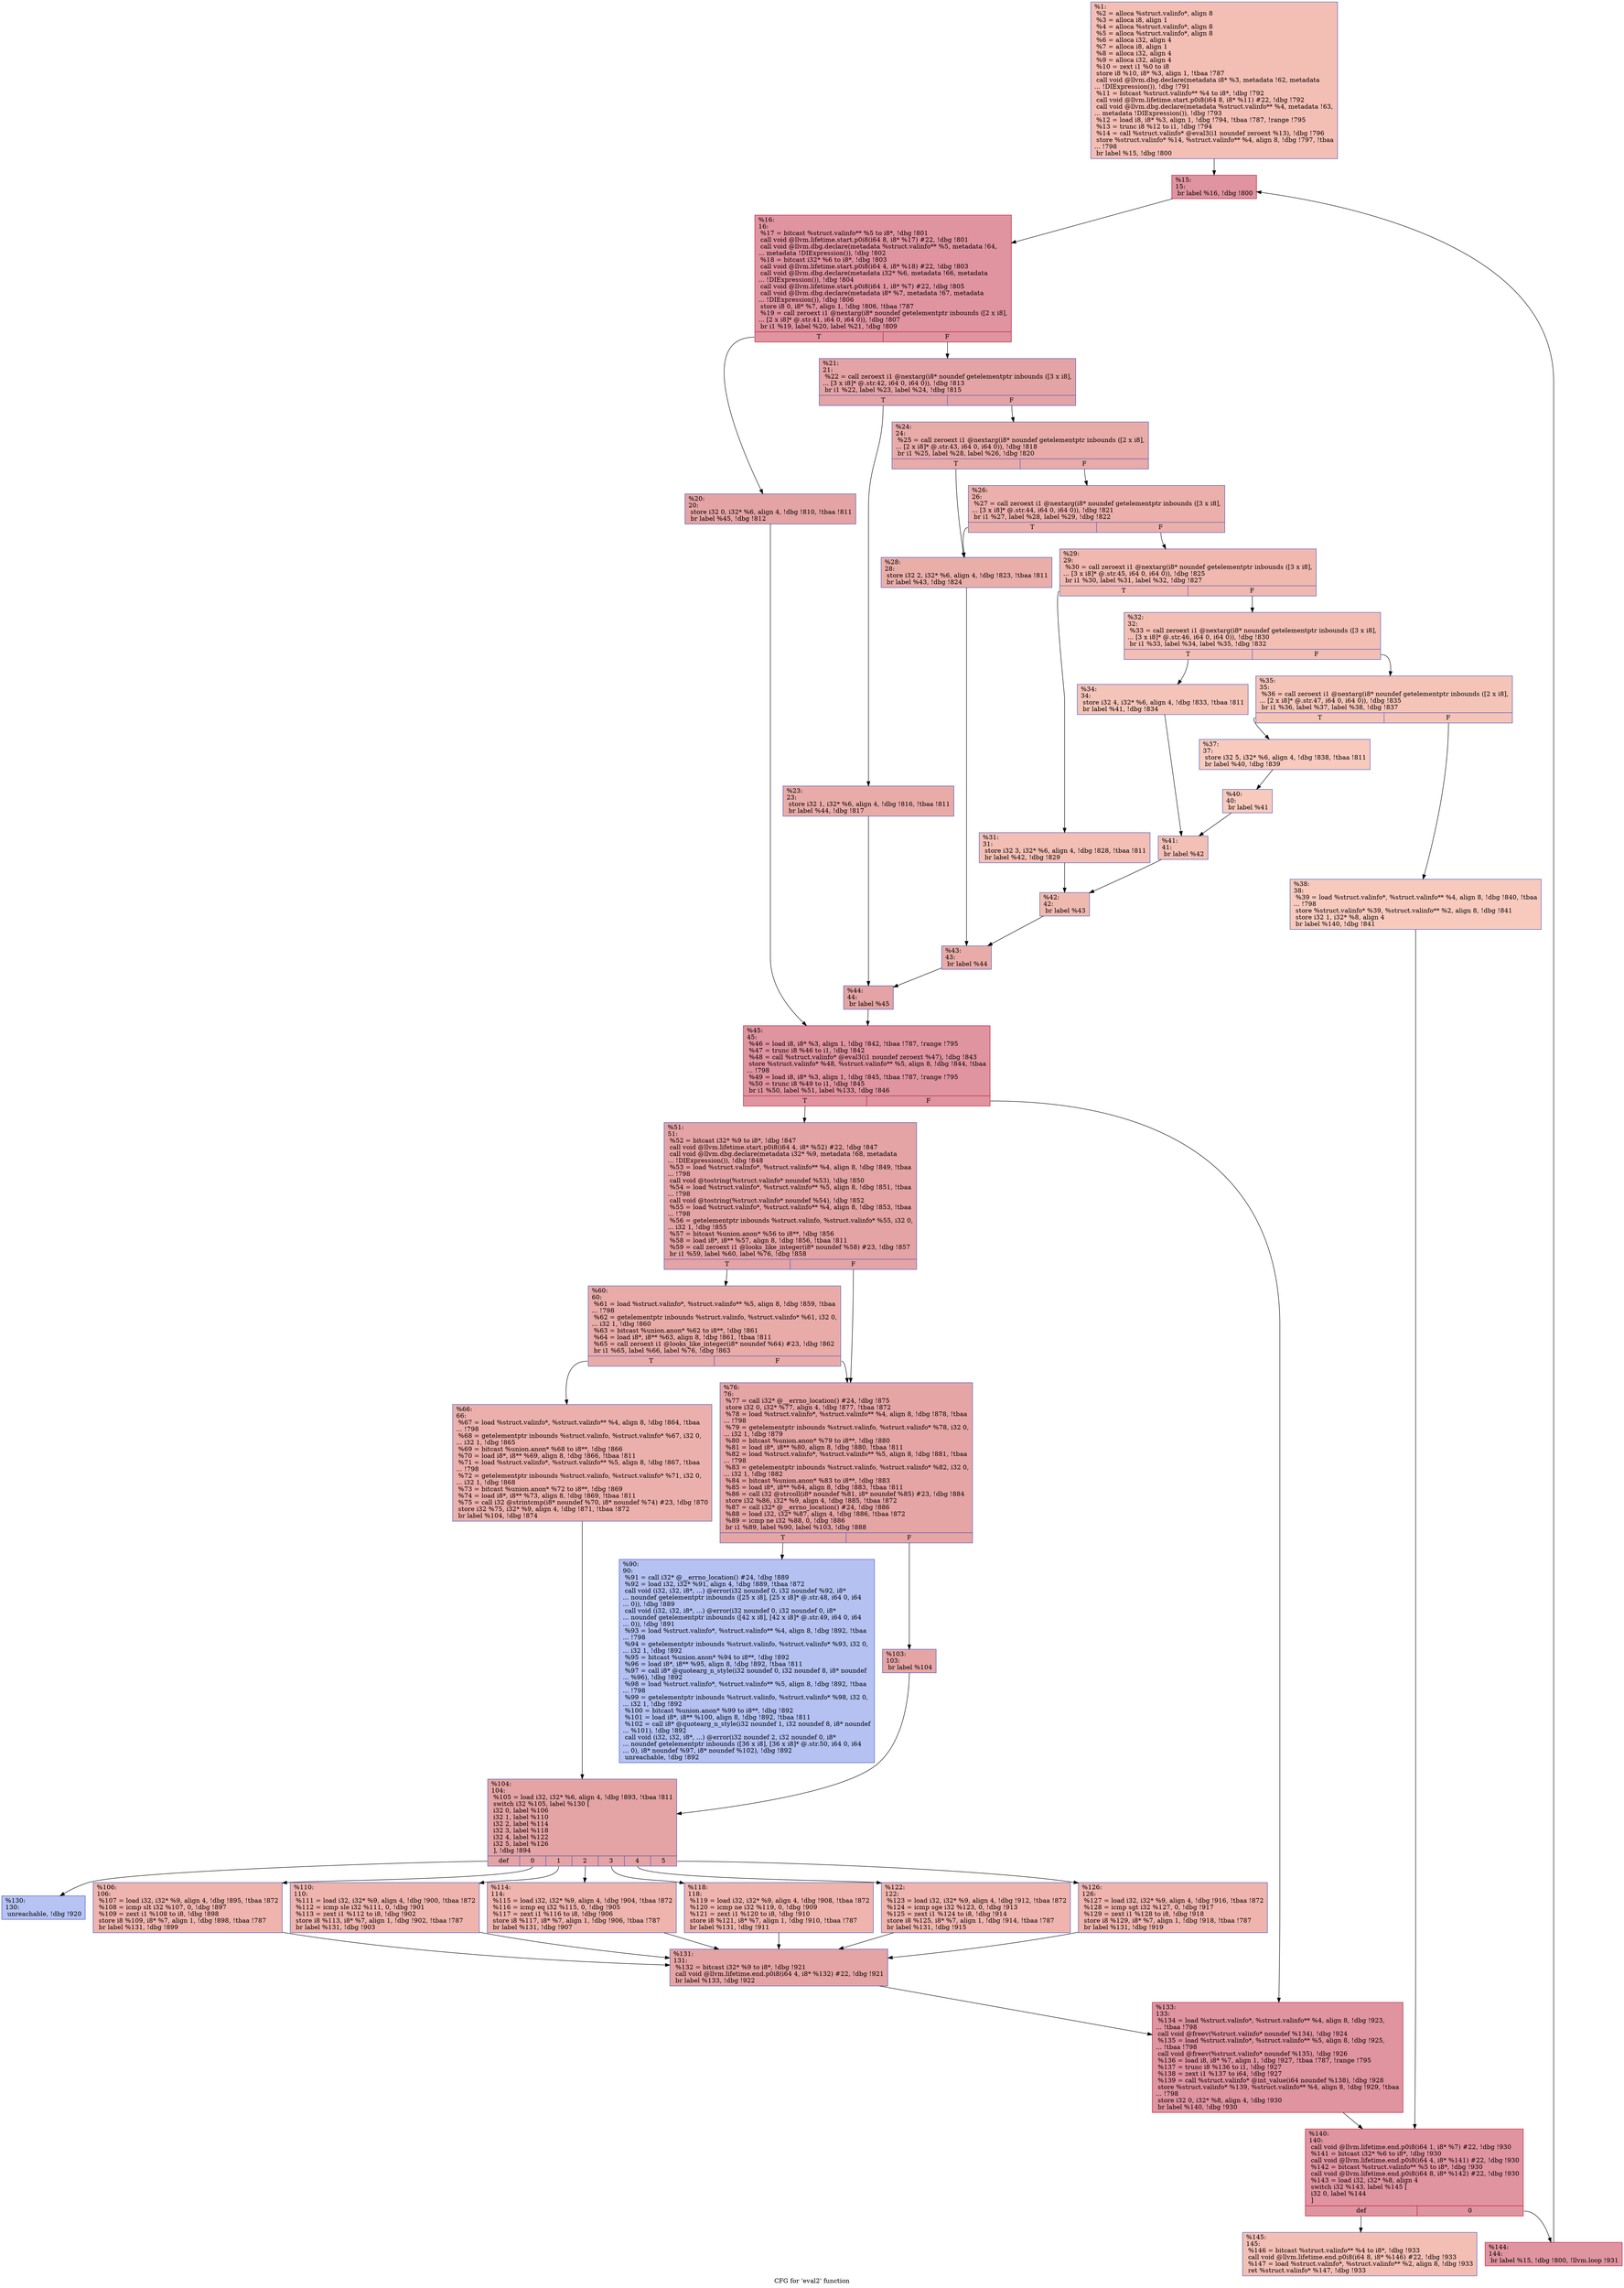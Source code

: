digraph "CFG for 'eval2' function" {
	label="CFG for 'eval2' function";

	Node0x24e21f0 [shape=record,color="#3d50c3ff", style=filled, fillcolor="#e36c5570",label="{%1:\l  %2 = alloca %struct.valinfo*, align 8\l  %3 = alloca i8, align 1\l  %4 = alloca %struct.valinfo*, align 8\l  %5 = alloca %struct.valinfo*, align 8\l  %6 = alloca i32, align 4\l  %7 = alloca i8, align 1\l  %8 = alloca i32, align 4\l  %9 = alloca i32, align 4\l  %10 = zext i1 %0 to i8\l  store i8 %10, i8* %3, align 1, !tbaa !787\l  call void @llvm.dbg.declare(metadata i8* %3, metadata !62, metadata\l... !DIExpression()), !dbg !791\l  %11 = bitcast %struct.valinfo** %4 to i8*, !dbg !792\l  call void @llvm.lifetime.start.p0i8(i64 8, i8* %11) #22, !dbg !792\l  call void @llvm.dbg.declare(metadata %struct.valinfo** %4, metadata !63,\l... metadata !DIExpression()), !dbg !793\l  %12 = load i8, i8* %3, align 1, !dbg !794, !tbaa !787, !range !795\l  %13 = trunc i8 %12 to i1, !dbg !794\l  %14 = call %struct.valinfo* @eval3(i1 noundef zeroext %13), !dbg !796\l  store %struct.valinfo* %14, %struct.valinfo** %4, align 8, !dbg !797, !tbaa\l... !798\l  br label %15, !dbg !800\l}"];
	Node0x24e21f0 -> Node0x24f5d60;
	Node0x24f5d60 [shape=record,color="#b70d28ff", style=filled, fillcolor="#b70d2870",label="{%15:\l15:                                               \l  br label %16, !dbg !800\l}"];
	Node0x24f5d60 -> Node0x24f5db0;
	Node0x24f5db0 [shape=record,color="#b70d28ff", style=filled, fillcolor="#b70d2870",label="{%16:\l16:                                               \l  %17 = bitcast %struct.valinfo** %5 to i8*, !dbg !801\l  call void @llvm.lifetime.start.p0i8(i64 8, i8* %17) #22, !dbg !801\l  call void @llvm.dbg.declare(metadata %struct.valinfo** %5, metadata !64,\l... metadata !DIExpression()), !dbg !802\l  %18 = bitcast i32* %6 to i8*, !dbg !803\l  call void @llvm.lifetime.start.p0i8(i64 4, i8* %18) #22, !dbg !803\l  call void @llvm.dbg.declare(metadata i32* %6, metadata !66, metadata\l... !DIExpression()), !dbg !804\l  call void @llvm.lifetime.start.p0i8(i64 1, i8* %7) #22, !dbg !805\l  call void @llvm.dbg.declare(metadata i8* %7, metadata !67, metadata\l... !DIExpression()), !dbg !806\l  store i8 0, i8* %7, align 1, !dbg !806, !tbaa !787\l  %19 = call zeroext i1 @nextarg(i8* noundef getelementptr inbounds ([2 x i8],\l... [2 x i8]* @.str.41, i64 0, i64 0)), !dbg !807\l  br i1 %19, label %20, label %21, !dbg !809\l|{<s0>T|<s1>F}}"];
	Node0x24f5db0:s0 -> Node0x24f5e00;
	Node0x24f5db0:s1 -> Node0x24f5e50;
	Node0x24f5e00 [shape=record,color="#3d50c3ff", style=filled, fillcolor="#c32e3170",label="{%20:\l20:                                               \l  store i32 0, i32* %6, align 4, !dbg !810, !tbaa !811\l  br label %45, !dbg !812\l}"];
	Node0x24f5e00 -> Node0x24f63a0;
	Node0x24f5e50 [shape=record,color="#3d50c3ff", style=filled, fillcolor="#c32e3170",label="{%21:\l21:                                               \l  %22 = call zeroext i1 @nextarg(i8* noundef getelementptr inbounds ([3 x i8],\l... [3 x i8]* @.str.42, i64 0, i64 0)), !dbg !813\l  br i1 %22, label %23, label %24, !dbg !815\l|{<s0>T|<s1>F}}"];
	Node0x24f5e50:s0 -> Node0x24f5ea0;
	Node0x24f5e50:s1 -> Node0x24f5ef0;
	Node0x24f5ea0 [shape=record,color="#3d50c3ff", style=filled, fillcolor="#cc403a70",label="{%23:\l23:                                               \l  store i32 1, i32* %6, align 4, !dbg !816, !tbaa !811\l  br label %44, !dbg !817\l}"];
	Node0x24f5ea0 -> Node0x24f6350;
	Node0x24f5ef0 [shape=record,color="#3d50c3ff", style=filled, fillcolor="#cc403a70",label="{%24:\l24:                                               \l  %25 = call zeroext i1 @nextarg(i8* noundef getelementptr inbounds ([2 x i8],\l... [2 x i8]* @.str.43, i64 0, i64 0)), !dbg !818\l  br i1 %25, label %28, label %26, !dbg !820\l|{<s0>T|<s1>F}}"];
	Node0x24f5ef0:s0 -> Node0x24f5f90;
	Node0x24f5ef0:s1 -> Node0x24f5f40;
	Node0x24f5f40 [shape=record,color="#3d50c3ff", style=filled, fillcolor="#d24b4070",label="{%26:\l26:                                               \l  %27 = call zeroext i1 @nextarg(i8* noundef getelementptr inbounds ([3 x i8],\l... [3 x i8]* @.str.44, i64 0, i64 0)), !dbg !821\l  br i1 %27, label %28, label %29, !dbg !822\l|{<s0>T|<s1>F}}"];
	Node0x24f5f40:s0 -> Node0x24f5f90;
	Node0x24f5f40:s1 -> Node0x24f5fe0;
	Node0x24f5f90 [shape=record,color="#3d50c3ff", style=filled, fillcolor="#d0473d70",label="{%28:\l28:                                               \l  store i32 2, i32* %6, align 4, !dbg !823, !tbaa !811\l  br label %43, !dbg !824\l}"];
	Node0x24f5f90 -> Node0x24f6300;
	Node0x24f5fe0 [shape=record,color="#3d50c3ff", style=filled, fillcolor="#dc5d4a70",label="{%29:\l29:                                               \l  %30 = call zeroext i1 @nextarg(i8* noundef getelementptr inbounds ([3 x i8],\l... [3 x i8]* @.str.45, i64 0, i64 0)), !dbg !825\l  br i1 %30, label %31, label %32, !dbg !827\l|{<s0>T|<s1>F}}"];
	Node0x24f5fe0:s0 -> Node0x24f6030;
	Node0x24f5fe0:s1 -> Node0x24f6080;
	Node0x24f6030 [shape=record,color="#3d50c3ff", style=filled, fillcolor="#e36c5570",label="{%31:\l31:                                               \l  store i32 3, i32* %6, align 4, !dbg !828, !tbaa !811\l  br label %42, !dbg !829\l}"];
	Node0x24f6030 -> Node0x24f62b0;
	Node0x24f6080 [shape=record,color="#3d50c3ff", style=filled, fillcolor="#e36c5570",label="{%32:\l32:                                               \l  %33 = call zeroext i1 @nextarg(i8* noundef getelementptr inbounds ([3 x i8],\l... [3 x i8]* @.str.46, i64 0, i64 0)), !dbg !830\l  br i1 %33, label %34, label %35, !dbg !832\l|{<s0>T|<s1>F}}"];
	Node0x24f6080:s0 -> Node0x24f60d0;
	Node0x24f6080:s1 -> Node0x24f6120;
	Node0x24f60d0 [shape=record,color="#3d50c3ff", style=filled, fillcolor="#e97a5f70",label="{%34:\l34:                                               \l  store i32 4, i32* %6, align 4, !dbg !833, !tbaa !811\l  br label %41, !dbg !834\l}"];
	Node0x24f60d0 -> Node0x24f6260;
	Node0x24f6120 [shape=record,color="#3d50c3ff", style=filled, fillcolor="#e97a5f70",label="{%35:\l35:                                               \l  %36 = call zeroext i1 @nextarg(i8* noundef getelementptr inbounds ([2 x i8],\l... [2 x i8]* @.str.47, i64 0, i64 0)), !dbg !835\l  br i1 %36, label %37, label %38, !dbg !837\l|{<s0>T|<s1>F}}"];
	Node0x24f6120:s0 -> Node0x24f6170;
	Node0x24f6120:s1 -> Node0x24f61c0;
	Node0x24f6170 [shape=record,color="#3d50c3ff", style=filled, fillcolor="#ef886b70",label="{%37:\l37:                                               \l  store i32 5, i32* %6, align 4, !dbg !838, !tbaa !811\l  br label %40, !dbg !839\l}"];
	Node0x24f6170 -> Node0x24f6210;
	Node0x24f61c0 [shape=record,color="#3d50c3ff", style=filled, fillcolor="#ef886b70",label="{%38:\l38:                                               \l  %39 = load %struct.valinfo*, %struct.valinfo** %4, align 8, !dbg !840, !tbaa\l... !798\l  store %struct.valinfo* %39, %struct.valinfo** %2, align 8, !dbg !841\l  store i32 1, i32* %8, align 4\l  br label %140, !dbg !841\l}"];
	Node0x24f61c0 -> Node0x24f68f0;
	Node0x24f6210 [shape=record,color="#3d50c3ff", style=filled, fillcolor="#ef886b70",label="{%40:\l40:                                               \l  br label %41\l}"];
	Node0x24f6210 -> Node0x24f6260;
	Node0x24f6260 [shape=record,color="#3d50c3ff", style=filled, fillcolor="#e5705870",label="{%41:\l41:                                               \l  br label %42\l}"];
	Node0x24f6260 -> Node0x24f62b0;
	Node0x24f62b0 [shape=record,color="#3d50c3ff", style=filled, fillcolor="#de614d70",label="{%42:\l42:                                               \l  br label %43\l}"];
	Node0x24f62b0 -> Node0x24f6300;
	Node0x24f6300 [shape=record,color="#3d50c3ff", style=filled, fillcolor="#cc403a70",label="{%43:\l43:                                               \l  br label %44\l}"];
	Node0x24f6300 -> Node0x24f6350;
	Node0x24f6350 [shape=record,color="#3d50c3ff", style=filled, fillcolor="#c32e3170",label="{%44:\l44:                                               \l  br label %45\l}"];
	Node0x24f6350 -> Node0x24f63a0;
	Node0x24f63a0 [shape=record,color="#b70d28ff", style=filled, fillcolor="#b70d2870",label="{%45:\l45:                                               \l  %46 = load i8, i8* %3, align 1, !dbg !842, !tbaa !787, !range !795\l  %47 = trunc i8 %46 to i1, !dbg !842\l  %48 = call %struct.valinfo* @eval3(i1 noundef zeroext %47), !dbg !843\l  store %struct.valinfo* %48, %struct.valinfo** %5, align 8, !dbg !844, !tbaa\l... !798\l  %49 = load i8, i8* %3, align 1, !dbg !845, !tbaa !787, !range !795\l  %50 = trunc i8 %49 to i1, !dbg !845\l  br i1 %50, label %51, label %133, !dbg !846\l|{<s0>T|<s1>F}}"];
	Node0x24f63a0:s0 -> Node0x24f63f0;
	Node0x24f63a0:s1 -> Node0x24f68a0;
	Node0x24f63f0 [shape=record,color="#3d50c3ff", style=filled, fillcolor="#c32e3170",label="{%51:\l51:                                               \l  %52 = bitcast i32* %9 to i8*, !dbg !847\l  call void @llvm.lifetime.start.p0i8(i64 4, i8* %52) #22, !dbg !847\l  call void @llvm.dbg.declare(metadata i32* %9, metadata !68, metadata\l... !DIExpression()), !dbg !848\l  %53 = load %struct.valinfo*, %struct.valinfo** %4, align 8, !dbg !849, !tbaa\l... !798\l  call void @tostring(%struct.valinfo* noundef %53), !dbg !850\l  %54 = load %struct.valinfo*, %struct.valinfo** %5, align 8, !dbg !851, !tbaa\l... !798\l  call void @tostring(%struct.valinfo* noundef %54), !dbg !852\l  %55 = load %struct.valinfo*, %struct.valinfo** %4, align 8, !dbg !853, !tbaa\l... !798\l  %56 = getelementptr inbounds %struct.valinfo, %struct.valinfo* %55, i32 0,\l... i32 1, !dbg !855\l  %57 = bitcast %union.anon* %56 to i8**, !dbg !856\l  %58 = load i8*, i8** %57, align 8, !dbg !856, !tbaa !811\l  %59 = call zeroext i1 @looks_like_integer(i8* noundef %58) #23, !dbg !857\l  br i1 %59, label %60, label %76, !dbg !858\l|{<s0>T|<s1>F}}"];
	Node0x24f63f0:s0 -> Node0x24f6440;
	Node0x24f63f0:s1 -> Node0x24f64e0;
	Node0x24f6440 [shape=record,color="#3d50c3ff", style=filled, fillcolor="#cc403a70",label="{%60:\l60:                                               \l  %61 = load %struct.valinfo*, %struct.valinfo** %5, align 8, !dbg !859, !tbaa\l... !798\l  %62 = getelementptr inbounds %struct.valinfo, %struct.valinfo* %61, i32 0,\l... i32 1, !dbg !860\l  %63 = bitcast %union.anon* %62 to i8**, !dbg !861\l  %64 = load i8*, i8** %63, align 8, !dbg !861, !tbaa !811\l  %65 = call zeroext i1 @looks_like_integer(i8* noundef %64) #23, !dbg !862\l  br i1 %65, label %66, label %76, !dbg !863\l|{<s0>T|<s1>F}}"];
	Node0x24f6440:s0 -> Node0x24f6490;
	Node0x24f6440:s1 -> Node0x24f64e0;
	Node0x24f6490 [shape=record,color="#3d50c3ff", style=filled, fillcolor="#d24b4070",label="{%66:\l66:                                               \l  %67 = load %struct.valinfo*, %struct.valinfo** %4, align 8, !dbg !864, !tbaa\l... !798\l  %68 = getelementptr inbounds %struct.valinfo, %struct.valinfo* %67, i32 0,\l... i32 1, !dbg !865\l  %69 = bitcast %union.anon* %68 to i8**, !dbg !866\l  %70 = load i8*, i8** %69, align 8, !dbg !866, !tbaa !811\l  %71 = load %struct.valinfo*, %struct.valinfo** %5, align 8, !dbg !867, !tbaa\l... !798\l  %72 = getelementptr inbounds %struct.valinfo, %struct.valinfo* %71, i32 0,\l... i32 1, !dbg !868\l  %73 = bitcast %union.anon* %72 to i8**, !dbg !869\l  %74 = load i8*, i8** %73, align 8, !dbg !869, !tbaa !811\l  %75 = call i32 @strintcmp(i8* noundef %70, i8* noundef %74) #23, !dbg !870\l  store i32 %75, i32* %9, align 4, !dbg !871, !tbaa !872\l  br label %104, !dbg !874\l}"];
	Node0x24f6490 -> Node0x24f65d0;
	Node0x24f64e0 [shape=record,color="#3d50c3ff", style=filled, fillcolor="#c5333470",label="{%76:\l76:                                               \l  %77 = call i32* @__errno_location() #24, !dbg !875\l  store i32 0, i32* %77, align 4, !dbg !877, !tbaa !872\l  %78 = load %struct.valinfo*, %struct.valinfo** %4, align 8, !dbg !878, !tbaa\l... !798\l  %79 = getelementptr inbounds %struct.valinfo, %struct.valinfo* %78, i32 0,\l... i32 1, !dbg !879\l  %80 = bitcast %union.anon* %79 to i8**, !dbg !880\l  %81 = load i8*, i8** %80, align 8, !dbg !880, !tbaa !811\l  %82 = load %struct.valinfo*, %struct.valinfo** %5, align 8, !dbg !881, !tbaa\l... !798\l  %83 = getelementptr inbounds %struct.valinfo, %struct.valinfo* %82, i32 0,\l... i32 1, !dbg !882\l  %84 = bitcast %union.anon* %83 to i8**, !dbg !883\l  %85 = load i8*, i8** %84, align 8, !dbg !883, !tbaa !811\l  %86 = call i32 @strcoll(i8* noundef %81, i8* noundef %85) #23, !dbg !884\l  store i32 %86, i32* %9, align 4, !dbg !885, !tbaa !872\l  %87 = call i32* @__errno_location() #24, !dbg !886\l  %88 = load i32, i32* %87, align 4, !dbg !886, !tbaa !872\l  %89 = icmp ne i32 %88, 0, !dbg !886\l  br i1 %89, label %90, label %103, !dbg !888\l|{<s0>T|<s1>F}}"];
	Node0x24f64e0:s0 -> Node0x24f6530;
	Node0x24f64e0:s1 -> Node0x24f6580;
	Node0x24f6530 [shape=record,color="#3d50c3ff", style=filled, fillcolor="#5572df70",label="{%90:\l90:                                               \l  %91 = call i32* @__errno_location() #24, !dbg !889\l  %92 = load i32, i32* %91, align 4, !dbg !889, !tbaa !872\l  call void (i32, i32, i8*, ...) @error(i32 noundef 0, i32 noundef %92, i8*\l... noundef getelementptr inbounds ([25 x i8], [25 x i8]* @.str.48, i64 0, i64\l... 0)), !dbg !889\l  call void (i32, i32, i8*, ...) @error(i32 noundef 0, i32 noundef 0, i8*\l... noundef getelementptr inbounds ([42 x i8], [42 x i8]* @.str.49, i64 0, i64\l... 0)), !dbg !891\l  %93 = load %struct.valinfo*, %struct.valinfo** %4, align 8, !dbg !892, !tbaa\l... !798\l  %94 = getelementptr inbounds %struct.valinfo, %struct.valinfo* %93, i32 0,\l... i32 1, !dbg !892\l  %95 = bitcast %union.anon* %94 to i8**, !dbg !892\l  %96 = load i8*, i8** %95, align 8, !dbg !892, !tbaa !811\l  %97 = call i8* @quotearg_n_style(i32 noundef 0, i32 noundef 8, i8* noundef\l... %96), !dbg !892\l  %98 = load %struct.valinfo*, %struct.valinfo** %5, align 8, !dbg !892, !tbaa\l... !798\l  %99 = getelementptr inbounds %struct.valinfo, %struct.valinfo* %98, i32 0,\l... i32 1, !dbg !892\l  %100 = bitcast %union.anon* %99 to i8**, !dbg !892\l  %101 = load i8*, i8** %100, align 8, !dbg !892, !tbaa !811\l  %102 = call i8* @quotearg_n_style(i32 noundef 1, i32 noundef 8, i8* noundef\l... %101), !dbg !892\l  call void (i32, i32, i8*, ...) @error(i32 noundef 2, i32 noundef 0, i8*\l... noundef getelementptr inbounds ([36 x i8], [36 x i8]* @.str.50, i64 0, i64\l... 0), i8* noundef %97, i8* noundef %102), !dbg !892\l  unreachable, !dbg !892\l}"];
	Node0x24f6580 [shape=record,color="#3d50c3ff", style=filled, fillcolor="#c5333470",label="{%103:\l103:                                              \l  br label %104\l}"];
	Node0x24f6580 -> Node0x24f65d0;
	Node0x24f65d0 [shape=record,color="#3d50c3ff", style=filled, fillcolor="#c32e3170",label="{%104:\l104:                                              \l  %105 = load i32, i32* %6, align 4, !dbg !893, !tbaa !811\l  switch i32 %105, label %130 [\l    i32 0, label %106\l    i32 1, label %110\l    i32 2, label %114\l    i32 3, label %118\l    i32 4, label %122\l    i32 5, label %126\l  ], !dbg !894\l|{<s0>def|<s1>0|<s2>1|<s3>2|<s4>3|<s5>4|<s6>5}}"];
	Node0x24f65d0:s0 -> Node0x24f6800;
	Node0x24f65d0:s1 -> Node0x24f6620;
	Node0x24f65d0:s2 -> Node0x24f6670;
	Node0x24f65d0:s3 -> Node0x24f66c0;
	Node0x24f65d0:s4 -> Node0x24f6710;
	Node0x24f65d0:s5 -> Node0x24f6760;
	Node0x24f65d0:s6 -> Node0x24f67b0;
	Node0x24f6620 [shape=record,color="#3d50c3ff", style=filled, fillcolor="#d8564670",label="{%106:\l106:                                              \l  %107 = load i32, i32* %9, align 4, !dbg !895, !tbaa !872\l  %108 = icmp slt i32 %107, 0, !dbg !897\l  %109 = zext i1 %108 to i8, !dbg !898\l  store i8 %109, i8* %7, align 1, !dbg !898, !tbaa !787\l  br label %131, !dbg !899\l}"];
	Node0x24f6620 -> Node0x24f6850;
	Node0x24f6670 [shape=record,color="#3d50c3ff", style=filled, fillcolor="#d8564670",label="{%110:\l110:                                              \l  %111 = load i32, i32* %9, align 4, !dbg !900, !tbaa !872\l  %112 = icmp sle i32 %111, 0, !dbg !901\l  %113 = zext i1 %112 to i8, !dbg !902\l  store i8 %113, i8* %7, align 1, !dbg !902, !tbaa !787\l  br label %131, !dbg !903\l}"];
	Node0x24f6670 -> Node0x24f6850;
	Node0x24f66c0 [shape=record,color="#3d50c3ff", style=filled, fillcolor="#d8564670",label="{%114:\l114:                                              \l  %115 = load i32, i32* %9, align 4, !dbg !904, !tbaa !872\l  %116 = icmp eq i32 %115, 0, !dbg !905\l  %117 = zext i1 %116 to i8, !dbg !906\l  store i8 %117, i8* %7, align 1, !dbg !906, !tbaa !787\l  br label %131, !dbg !907\l}"];
	Node0x24f66c0 -> Node0x24f6850;
	Node0x24f6710 [shape=record,color="#3d50c3ff", style=filled, fillcolor="#d8564670",label="{%118:\l118:                                              \l  %119 = load i32, i32* %9, align 4, !dbg !908, !tbaa !872\l  %120 = icmp ne i32 %119, 0, !dbg !909\l  %121 = zext i1 %120 to i8, !dbg !910\l  store i8 %121, i8* %7, align 1, !dbg !910, !tbaa !787\l  br label %131, !dbg !911\l}"];
	Node0x24f6710 -> Node0x24f6850;
	Node0x24f6760 [shape=record,color="#3d50c3ff", style=filled, fillcolor="#d8564670",label="{%122:\l122:                                              \l  %123 = load i32, i32* %9, align 4, !dbg !912, !tbaa !872\l  %124 = icmp sge i32 %123, 0, !dbg !913\l  %125 = zext i1 %124 to i8, !dbg !914\l  store i8 %125, i8* %7, align 1, !dbg !914, !tbaa !787\l  br label %131, !dbg !915\l}"];
	Node0x24f6760 -> Node0x24f6850;
	Node0x24f67b0 [shape=record,color="#3d50c3ff", style=filled, fillcolor="#d8564670",label="{%126:\l126:                                              \l  %127 = load i32, i32* %9, align 4, !dbg !916, !tbaa !872\l  %128 = icmp sgt i32 %127, 0, !dbg !917\l  %129 = zext i1 %128 to i8, !dbg !918\l  store i8 %129, i8* %7, align 1, !dbg !918, !tbaa !787\l  br label %131, !dbg !919\l}"];
	Node0x24f67b0 -> Node0x24f6850;
	Node0x24f6800 [shape=record,color="#3d50c3ff", style=filled, fillcolor="#5977e370",label="{%130:\l130:                                              \l  unreachable, !dbg !920\l}"];
	Node0x24f6850 [shape=record,color="#3d50c3ff", style=filled, fillcolor="#c32e3170",label="{%131:\l131:                                              \l  %132 = bitcast i32* %9 to i8*, !dbg !921\l  call void @llvm.lifetime.end.p0i8(i64 4, i8* %132) #22, !dbg !921\l  br label %133, !dbg !922\l}"];
	Node0x24f6850 -> Node0x24f68a0;
	Node0x24f68a0 [shape=record,color="#b70d28ff", style=filled, fillcolor="#b70d2870",label="{%133:\l133:                                              \l  %134 = load %struct.valinfo*, %struct.valinfo** %4, align 8, !dbg !923,\l... !tbaa !798\l  call void @freev(%struct.valinfo* noundef %134), !dbg !924\l  %135 = load %struct.valinfo*, %struct.valinfo** %5, align 8, !dbg !925,\l... !tbaa !798\l  call void @freev(%struct.valinfo* noundef %135), !dbg !926\l  %136 = load i8, i8* %7, align 1, !dbg !927, !tbaa !787, !range !795\l  %137 = trunc i8 %136 to i1, !dbg !927\l  %138 = zext i1 %137 to i64, !dbg !927\l  %139 = call %struct.valinfo* @int_value(i64 noundef %138), !dbg !928\l  store %struct.valinfo* %139, %struct.valinfo** %4, align 8, !dbg !929, !tbaa\l... !798\l  store i32 0, i32* %8, align 4, !dbg !930\l  br label %140, !dbg !930\l}"];
	Node0x24f68a0 -> Node0x24f68f0;
	Node0x24f68f0 [shape=record,color="#b70d28ff", style=filled, fillcolor="#b70d2870",label="{%140:\l140:                                              \l  call void @llvm.lifetime.end.p0i8(i64 1, i8* %7) #22, !dbg !930\l  %141 = bitcast i32* %6 to i8*, !dbg !930\l  call void @llvm.lifetime.end.p0i8(i64 4, i8* %141) #22, !dbg !930\l  %142 = bitcast %struct.valinfo** %5 to i8*, !dbg !930\l  call void @llvm.lifetime.end.p0i8(i64 8, i8* %142) #22, !dbg !930\l  %143 = load i32, i32* %8, align 4\l  switch i32 %143, label %145 [\l    i32 0, label %144\l  ]\l|{<s0>def|<s1>0}}"];
	Node0x24f68f0:s0 -> Node0x24f6990;
	Node0x24f68f0:s1 -> Node0x24f6940;
	Node0x24f6940 [shape=record,color="#b70d28ff", style=filled, fillcolor="#b70d2870",label="{%144:\l144:                                              \l  br label %15, !dbg !800, !llvm.loop !931\l}"];
	Node0x24f6940 -> Node0x24f5d60;
	Node0x24f6990 [shape=record,color="#3d50c3ff", style=filled, fillcolor="#e36c5570",label="{%145:\l145:                                              \l  %146 = bitcast %struct.valinfo** %4 to i8*, !dbg !933\l  call void @llvm.lifetime.end.p0i8(i64 8, i8* %146) #22, !dbg !933\l  %147 = load %struct.valinfo*, %struct.valinfo** %2, align 8, !dbg !933\l  ret %struct.valinfo* %147, !dbg !933\l}"];
}
